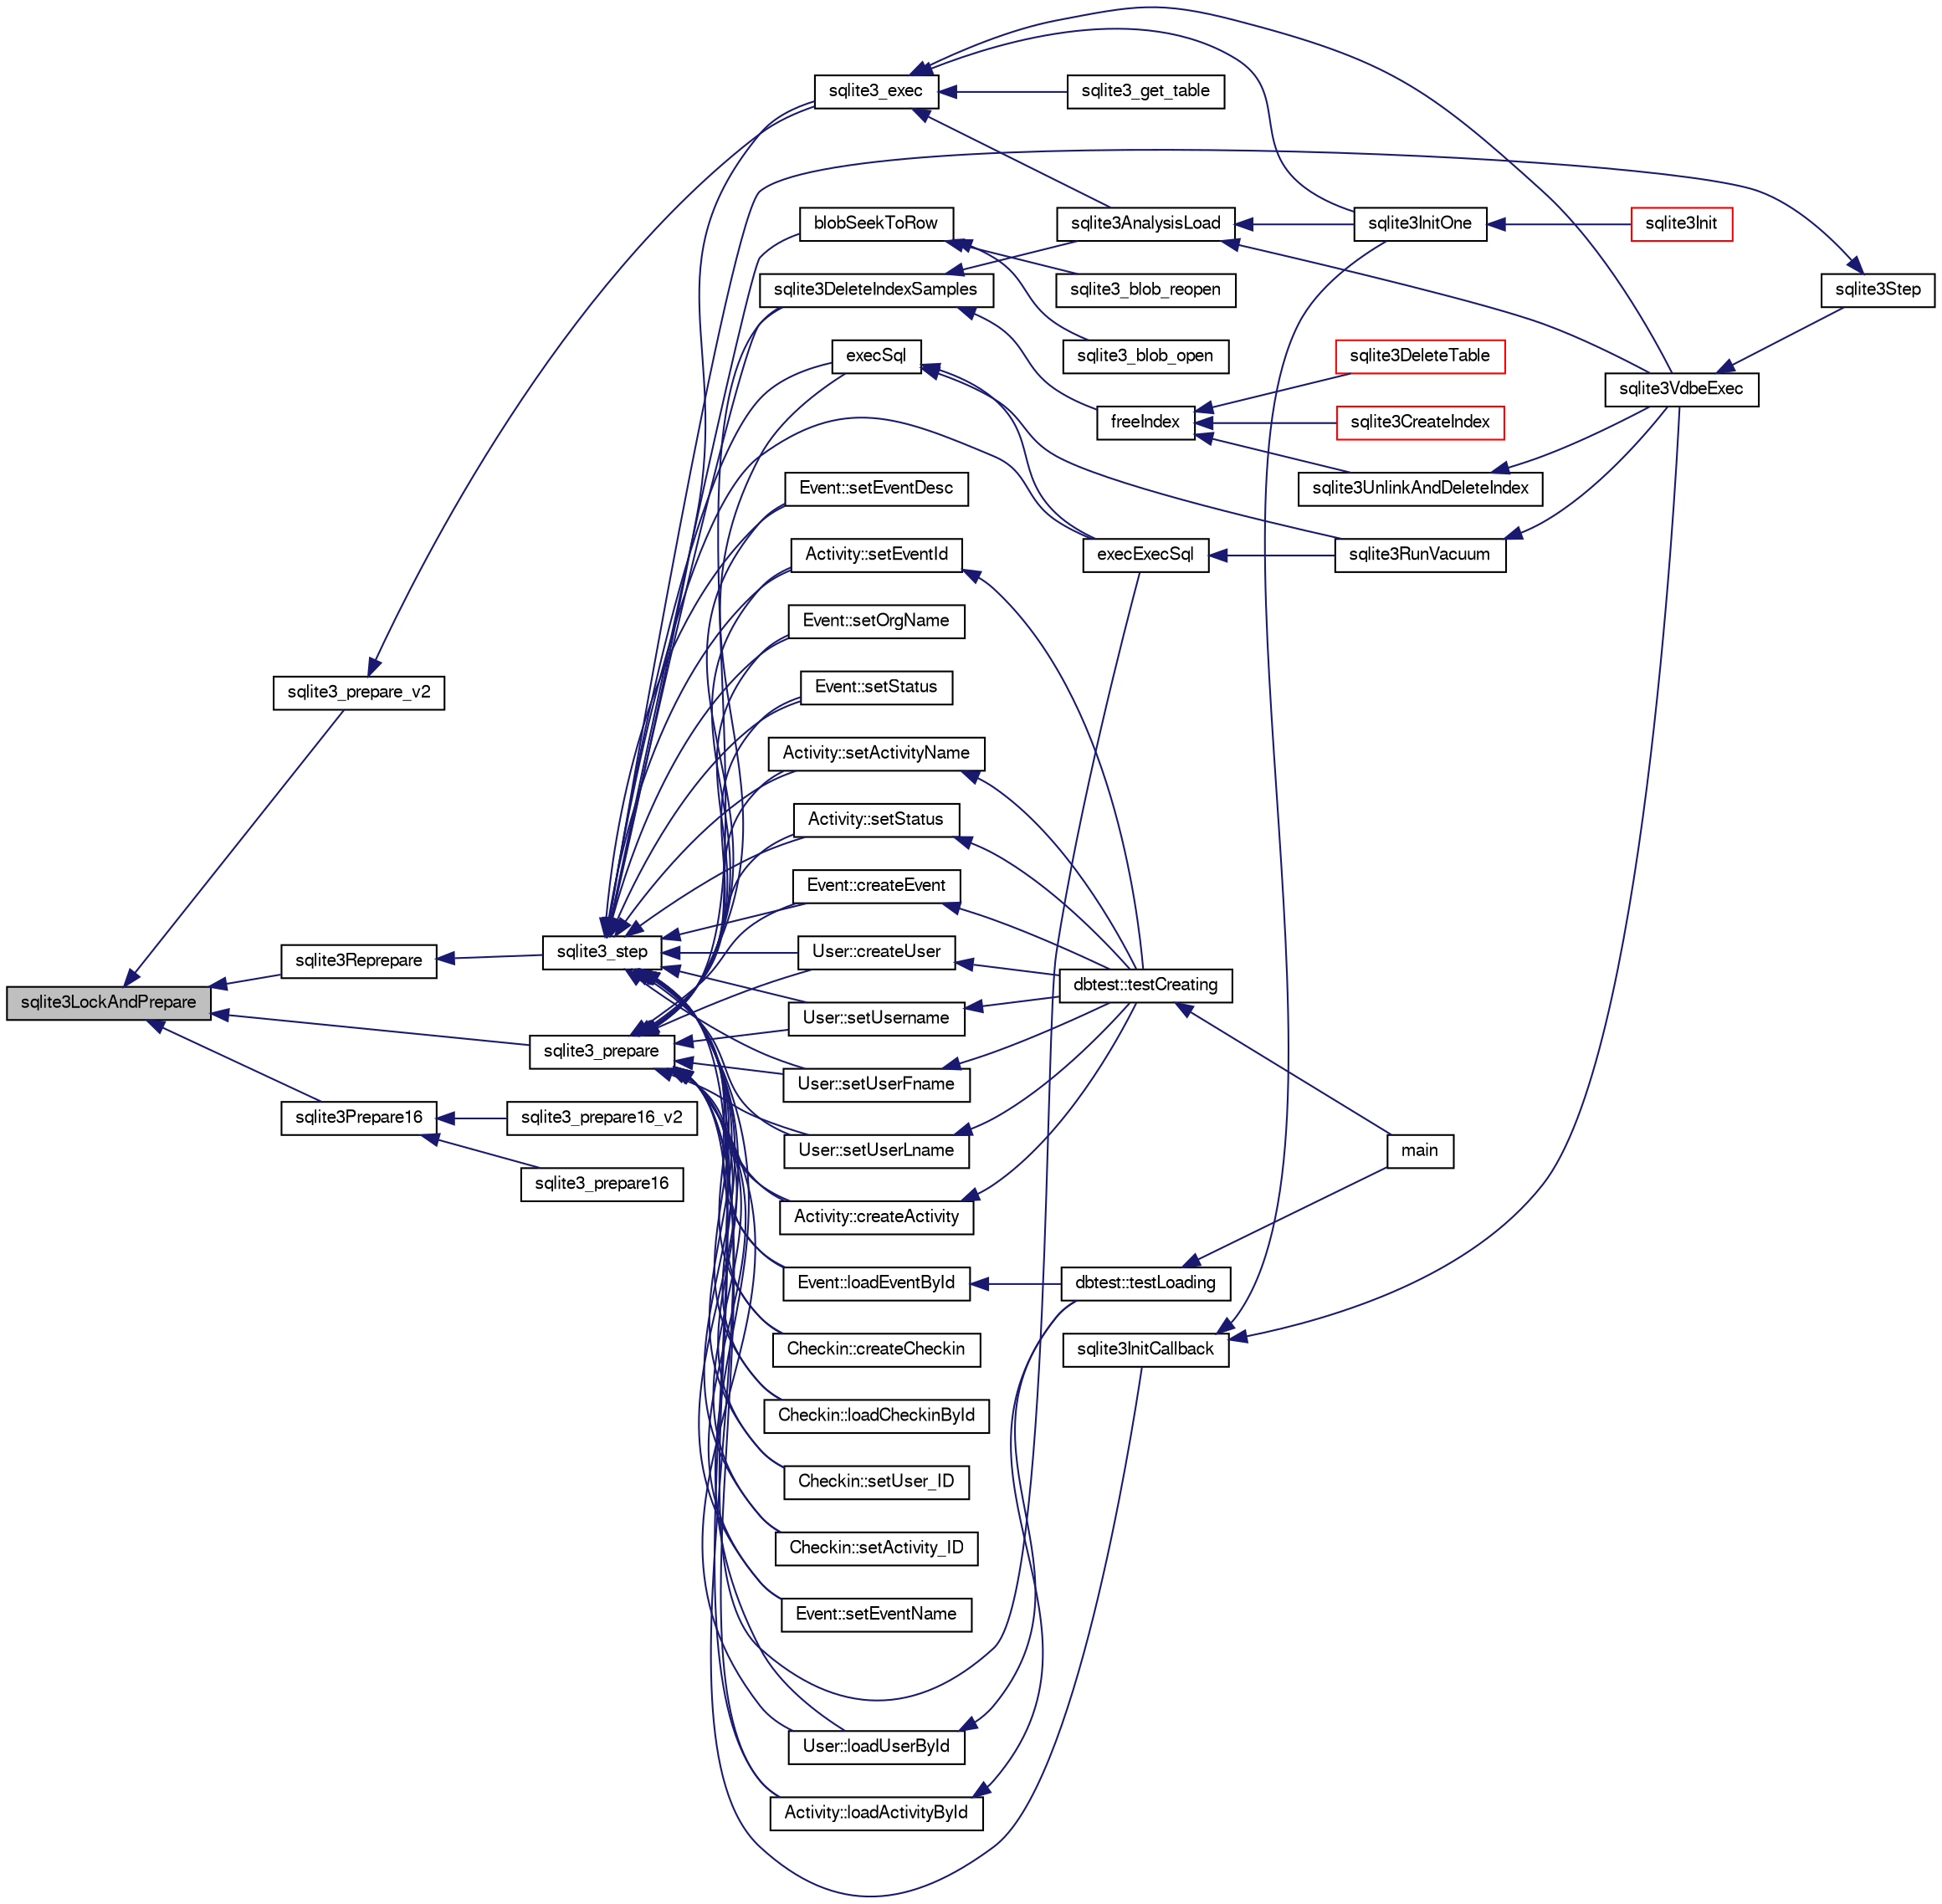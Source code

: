 digraph "sqlite3LockAndPrepare"
{
  edge [fontname="FreeSans",fontsize="10",labelfontname="FreeSans",labelfontsize="10"];
  node [fontname="FreeSans",fontsize="10",shape=record];
  rankdir="LR";
  Node580442 [label="sqlite3LockAndPrepare",height=0.2,width=0.4,color="black", fillcolor="grey75", style="filled", fontcolor="black"];
  Node580442 -> Node580443 [dir="back",color="midnightblue",fontsize="10",style="solid",fontname="FreeSans"];
  Node580443 [label="sqlite3Reprepare",height=0.2,width=0.4,color="black", fillcolor="white", style="filled",URL="$sqlite3_8c.html#a7e2f7299cc947d07e782f6ac561fa937"];
  Node580443 -> Node580444 [dir="back",color="midnightblue",fontsize="10",style="solid",fontname="FreeSans"];
  Node580444 [label="sqlite3_step",height=0.2,width=0.4,color="black", fillcolor="white", style="filled",URL="$sqlite3_8h.html#ac1e491ce36b7471eb28387f7d3c74334"];
  Node580444 -> Node580445 [dir="back",color="midnightblue",fontsize="10",style="solid",fontname="FreeSans"];
  Node580445 [label="Activity::createActivity",height=0.2,width=0.4,color="black", fillcolor="white", style="filled",URL="$classActivity.html#a813cc5e52c14ab49b39014c134e3425b"];
  Node580445 -> Node580446 [dir="back",color="midnightblue",fontsize="10",style="solid",fontname="FreeSans"];
  Node580446 [label="dbtest::testCreating",height=0.2,width=0.4,color="black", fillcolor="white", style="filled",URL="$classdbtest.html#a8193e88a7df657069c8a6bd09c8243b7"];
  Node580446 -> Node580447 [dir="back",color="midnightblue",fontsize="10",style="solid",fontname="FreeSans"];
  Node580447 [label="main",height=0.2,width=0.4,color="black", fillcolor="white", style="filled",URL="$test_8cpp.html#ae66f6b31b5ad750f1fe042a706a4e3d4"];
  Node580444 -> Node580448 [dir="back",color="midnightblue",fontsize="10",style="solid",fontname="FreeSans"];
  Node580448 [label="Activity::loadActivityById",height=0.2,width=0.4,color="black", fillcolor="white", style="filled",URL="$classActivity.html#abe4ffb4f08a47212ebf9013259d9e7fd"];
  Node580448 -> Node580449 [dir="back",color="midnightblue",fontsize="10",style="solid",fontname="FreeSans"];
  Node580449 [label="dbtest::testLoading",height=0.2,width=0.4,color="black", fillcolor="white", style="filled",URL="$classdbtest.html#a6f98d82a2c8e2b9040848763504ddae1"];
  Node580449 -> Node580447 [dir="back",color="midnightblue",fontsize="10",style="solid",fontname="FreeSans"];
  Node580444 -> Node580450 [dir="back",color="midnightblue",fontsize="10",style="solid",fontname="FreeSans"];
  Node580450 [label="Activity::setEventId",height=0.2,width=0.4,color="black", fillcolor="white", style="filled",URL="$classActivity.html#adb1d0fd0d08f473e068f0a4086bfa9ca"];
  Node580450 -> Node580446 [dir="back",color="midnightblue",fontsize="10",style="solid",fontname="FreeSans"];
  Node580444 -> Node580451 [dir="back",color="midnightblue",fontsize="10",style="solid",fontname="FreeSans"];
  Node580451 [label="Activity::setActivityName",height=0.2,width=0.4,color="black", fillcolor="white", style="filled",URL="$classActivity.html#a62dc3737b33915a36086f9dd26d16a81"];
  Node580451 -> Node580446 [dir="back",color="midnightblue",fontsize="10",style="solid",fontname="FreeSans"];
  Node580444 -> Node580452 [dir="back",color="midnightblue",fontsize="10",style="solid",fontname="FreeSans"];
  Node580452 [label="Activity::setStatus",height=0.2,width=0.4,color="black", fillcolor="white", style="filled",URL="$classActivity.html#af618135a7738f4d2a7ee147a8ef912ea"];
  Node580452 -> Node580446 [dir="back",color="midnightblue",fontsize="10",style="solid",fontname="FreeSans"];
  Node580444 -> Node580453 [dir="back",color="midnightblue",fontsize="10",style="solid",fontname="FreeSans"];
  Node580453 [label="Checkin::createCheckin",height=0.2,width=0.4,color="black", fillcolor="white", style="filled",URL="$classCheckin.html#a4e40acdf7fff0e607f6de4f24f3a163c"];
  Node580444 -> Node580454 [dir="back",color="midnightblue",fontsize="10",style="solid",fontname="FreeSans"];
  Node580454 [label="Checkin::loadCheckinById",height=0.2,width=0.4,color="black", fillcolor="white", style="filled",URL="$classCheckin.html#a3461f70ea6c68475225f2a07f78a21e0"];
  Node580444 -> Node580455 [dir="back",color="midnightblue",fontsize="10",style="solid",fontname="FreeSans"];
  Node580455 [label="Checkin::setUser_ID",height=0.2,width=0.4,color="black", fillcolor="white", style="filled",URL="$classCheckin.html#a76ab640f4f912876dbebf183db5359c6"];
  Node580444 -> Node580456 [dir="back",color="midnightblue",fontsize="10",style="solid",fontname="FreeSans"];
  Node580456 [label="Checkin::setActivity_ID",height=0.2,width=0.4,color="black", fillcolor="white", style="filled",URL="$classCheckin.html#ab2ff3ec2604ec73a42af25874a00b232"];
  Node580444 -> Node580457 [dir="back",color="midnightblue",fontsize="10",style="solid",fontname="FreeSans"];
  Node580457 [label="Event::createEvent",height=0.2,width=0.4,color="black", fillcolor="white", style="filled",URL="$classEvent.html#a77adb9f4a46ffb32c2d931f0691f5903"];
  Node580457 -> Node580446 [dir="back",color="midnightblue",fontsize="10",style="solid",fontname="FreeSans"];
  Node580444 -> Node580458 [dir="back",color="midnightblue",fontsize="10",style="solid",fontname="FreeSans"];
  Node580458 [label="Event::loadEventById",height=0.2,width=0.4,color="black", fillcolor="white", style="filled",URL="$classEvent.html#afa66cea33f722dbeecb69cc98fdea055"];
  Node580458 -> Node580449 [dir="back",color="midnightblue",fontsize="10",style="solid",fontname="FreeSans"];
  Node580444 -> Node580459 [dir="back",color="midnightblue",fontsize="10",style="solid",fontname="FreeSans"];
  Node580459 [label="Event::setEventName",height=0.2,width=0.4,color="black", fillcolor="white", style="filled",URL="$classEvent.html#a10596b6ca077df05184e30d62b08729d"];
  Node580444 -> Node580460 [dir="back",color="midnightblue",fontsize="10",style="solid",fontname="FreeSans"];
  Node580460 [label="Event::setEventDesc",height=0.2,width=0.4,color="black", fillcolor="white", style="filled",URL="$classEvent.html#ae36b8377dcae792f1c5c4726024c981b"];
  Node580444 -> Node580461 [dir="back",color="midnightblue",fontsize="10",style="solid",fontname="FreeSans"];
  Node580461 [label="Event::setOrgName",height=0.2,width=0.4,color="black", fillcolor="white", style="filled",URL="$classEvent.html#a19aac0f776bd764563a54977656cf680"];
  Node580444 -> Node580462 [dir="back",color="midnightblue",fontsize="10",style="solid",fontname="FreeSans"];
  Node580462 [label="Event::setStatus",height=0.2,width=0.4,color="black", fillcolor="white", style="filled",URL="$classEvent.html#ab0a6b9285af0f4172eb841e2b80f8972"];
  Node580444 -> Node580463 [dir="back",color="midnightblue",fontsize="10",style="solid",fontname="FreeSans"];
  Node580463 [label="blobSeekToRow",height=0.2,width=0.4,color="black", fillcolor="white", style="filled",URL="$sqlite3_8c.html#afff57e13332b98c8a44a7cebe38962ab"];
  Node580463 -> Node580464 [dir="back",color="midnightblue",fontsize="10",style="solid",fontname="FreeSans"];
  Node580464 [label="sqlite3_blob_open",height=0.2,width=0.4,color="black", fillcolor="white", style="filled",URL="$sqlite3_8h.html#adb8ad839a5bdd62a43785132bc7dd518"];
  Node580463 -> Node580465 [dir="back",color="midnightblue",fontsize="10",style="solid",fontname="FreeSans"];
  Node580465 [label="sqlite3_blob_reopen",height=0.2,width=0.4,color="black", fillcolor="white", style="filled",URL="$sqlite3_8h.html#abc77c24fdc0150138490359a94360f7e"];
  Node580444 -> Node580466 [dir="back",color="midnightblue",fontsize="10",style="solid",fontname="FreeSans"];
  Node580466 [label="sqlite3DeleteIndexSamples",height=0.2,width=0.4,color="black", fillcolor="white", style="filled",URL="$sqlite3_8c.html#aaeda0302fbf61397ec009f65bed047ef"];
  Node580466 -> Node580467 [dir="back",color="midnightblue",fontsize="10",style="solid",fontname="FreeSans"];
  Node580467 [label="sqlite3AnalysisLoad",height=0.2,width=0.4,color="black", fillcolor="white", style="filled",URL="$sqlite3_8c.html#a48a2301c27e1d3d68708b9b8761b5a01"];
  Node580467 -> Node580468 [dir="back",color="midnightblue",fontsize="10",style="solid",fontname="FreeSans"];
  Node580468 [label="sqlite3VdbeExec",height=0.2,width=0.4,color="black", fillcolor="white", style="filled",URL="$sqlite3_8c.html#a8ce40a614bdc56719c4d642b1e4dfb21"];
  Node580468 -> Node580469 [dir="back",color="midnightblue",fontsize="10",style="solid",fontname="FreeSans"];
  Node580469 [label="sqlite3Step",height=0.2,width=0.4,color="black", fillcolor="white", style="filled",URL="$sqlite3_8c.html#a3f2872e873e2758a4beedad1d5113554"];
  Node580469 -> Node580444 [dir="back",color="midnightblue",fontsize="10",style="solid",fontname="FreeSans"];
  Node580467 -> Node580470 [dir="back",color="midnightblue",fontsize="10",style="solid",fontname="FreeSans"];
  Node580470 [label="sqlite3InitOne",height=0.2,width=0.4,color="black", fillcolor="white", style="filled",URL="$sqlite3_8c.html#ac4318b25df65269906b0379251fe9b85"];
  Node580470 -> Node580471 [dir="back",color="midnightblue",fontsize="10",style="solid",fontname="FreeSans"];
  Node580471 [label="sqlite3Init",height=0.2,width=0.4,color="red", fillcolor="white", style="filled",URL="$sqlite3_8c.html#aed74e3dc765631a833f522f425ff5a48"];
  Node580466 -> Node580571 [dir="back",color="midnightblue",fontsize="10",style="solid",fontname="FreeSans"];
  Node580571 [label="freeIndex",height=0.2,width=0.4,color="black", fillcolor="white", style="filled",URL="$sqlite3_8c.html#a00907c99c18d5bcb9d0b38c077146c31"];
  Node580571 -> Node580572 [dir="back",color="midnightblue",fontsize="10",style="solid",fontname="FreeSans"];
  Node580572 [label="sqlite3UnlinkAndDeleteIndex",height=0.2,width=0.4,color="black", fillcolor="white", style="filled",URL="$sqlite3_8c.html#a889f2dcb438c56db37a6d61e9f25e244"];
  Node580572 -> Node580468 [dir="back",color="midnightblue",fontsize="10",style="solid",fontname="FreeSans"];
  Node580571 -> Node580573 [dir="back",color="midnightblue",fontsize="10",style="solid",fontname="FreeSans"];
  Node580573 [label="sqlite3DeleteTable",height=0.2,width=0.4,color="red", fillcolor="white", style="filled",URL="$sqlite3_8c.html#a7fd3d507375a381a3807f92735318973"];
  Node580571 -> Node580483 [dir="back",color="midnightblue",fontsize="10",style="solid",fontname="FreeSans"];
  Node580483 [label="sqlite3CreateIndex",height=0.2,width=0.4,color="red", fillcolor="white", style="filled",URL="$sqlite3_8c.html#a8dbe5e590ab6c58a8c45f34f7c81e825"];
  Node580444 -> Node580655 [dir="back",color="midnightblue",fontsize="10",style="solid",fontname="FreeSans"];
  Node580655 [label="sqlite3_exec",height=0.2,width=0.4,color="black", fillcolor="white", style="filled",URL="$sqlite3_8h.html#a97487ec8150e0bcc8fa392ab8f0e24db"];
  Node580655 -> Node580468 [dir="back",color="midnightblue",fontsize="10",style="solid",fontname="FreeSans"];
  Node580655 -> Node580467 [dir="back",color="midnightblue",fontsize="10",style="solid",fontname="FreeSans"];
  Node580655 -> Node580470 [dir="back",color="midnightblue",fontsize="10",style="solid",fontname="FreeSans"];
  Node580655 -> Node580656 [dir="back",color="midnightblue",fontsize="10",style="solid",fontname="FreeSans"];
  Node580656 [label="sqlite3_get_table",height=0.2,width=0.4,color="black", fillcolor="white", style="filled",URL="$sqlite3_8h.html#a5effeac4e12df57beaa35c5be1f61579"];
  Node580444 -> Node580658 [dir="back",color="midnightblue",fontsize="10",style="solid",fontname="FreeSans"];
  Node580658 [label="execSql",height=0.2,width=0.4,color="black", fillcolor="white", style="filled",URL="$sqlite3_8c.html#a7d16651b98a110662f4c265eff0246cb"];
  Node580658 -> Node580659 [dir="back",color="midnightblue",fontsize="10",style="solid",fontname="FreeSans"];
  Node580659 [label="execExecSql",height=0.2,width=0.4,color="black", fillcolor="white", style="filled",URL="$sqlite3_8c.html#ac1be09a6c047f21133d16378d301e0d4"];
  Node580659 -> Node580641 [dir="back",color="midnightblue",fontsize="10",style="solid",fontname="FreeSans"];
  Node580641 [label="sqlite3RunVacuum",height=0.2,width=0.4,color="black", fillcolor="white", style="filled",URL="$sqlite3_8c.html#a5e83ddc7b3e7e8e79ad5d1fc92de1d2f"];
  Node580641 -> Node580468 [dir="back",color="midnightblue",fontsize="10",style="solid",fontname="FreeSans"];
  Node580658 -> Node580641 [dir="back",color="midnightblue",fontsize="10",style="solid",fontname="FreeSans"];
  Node580444 -> Node580659 [dir="back",color="midnightblue",fontsize="10",style="solid",fontname="FreeSans"];
  Node580444 -> Node580661 [dir="back",color="midnightblue",fontsize="10",style="solid",fontname="FreeSans"];
  Node580661 [label="User::createUser",height=0.2,width=0.4,color="black", fillcolor="white", style="filled",URL="$classUser.html#a22ed673939e8cc0a136130b809bba513"];
  Node580661 -> Node580446 [dir="back",color="midnightblue",fontsize="10",style="solid",fontname="FreeSans"];
  Node580444 -> Node580694 [dir="back",color="midnightblue",fontsize="10",style="solid",fontname="FreeSans"];
  Node580694 [label="User::loadUserById",height=0.2,width=0.4,color="black", fillcolor="white", style="filled",URL="$classUser.html#a863377665b7fb83c5547dcf9727f5092"];
  Node580694 -> Node580449 [dir="back",color="midnightblue",fontsize="10",style="solid",fontname="FreeSans"];
  Node580444 -> Node580695 [dir="back",color="midnightblue",fontsize="10",style="solid",fontname="FreeSans"];
  Node580695 [label="User::setUsername",height=0.2,width=0.4,color="black", fillcolor="white", style="filled",URL="$classUser.html#aa0497022a136cb78de785b0a39ae60b1"];
  Node580695 -> Node580446 [dir="back",color="midnightblue",fontsize="10",style="solid",fontname="FreeSans"];
  Node580444 -> Node580696 [dir="back",color="midnightblue",fontsize="10",style="solid",fontname="FreeSans"];
  Node580696 [label="User::setUserFname",height=0.2,width=0.4,color="black", fillcolor="white", style="filled",URL="$classUser.html#a72657eb55cd0ca437b4841a43f19912f"];
  Node580696 -> Node580446 [dir="back",color="midnightblue",fontsize="10",style="solid",fontname="FreeSans"];
  Node580444 -> Node580697 [dir="back",color="midnightblue",fontsize="10",style="solid",fontname="FreeSans"];
  Node580697 [label="User::setUserLname",height=0.2,width=0.4,color="black", fillcolor="white", style="filled",URL="$classUser.html#aa25973387e5afe1aa6f60dd6545e33b5"];
  Node580697 -> Node580446 [dir="back",color="midnightblue",fontsize="10",style="solid",fontname="FreeSans"];
  Node580442 -> Node580698 [dir="back",color="midnightblue",fontsize="10",style="solid",fontname="FreeSans"];
  Node580698 [label="sqlite3_prepare",height=0.2,width=0.4,color="black", fillcolor="white", style="filled",URL="$sqlite3_8h.html#a8c39e7b9dbeff01f0a399b46d4b29f1c"];
  Node580698 -> Node580445 [dir="back",color="midnightblue",fontsize="10",style="solid",fontname="FreeSans"];
  Node580698 -> Node580448 [dir="back",color="midnightblue",fontsize="10",style="solid",fontname="FreeSans"];
  Node580698 -> Node580450 [dir="back",color="midnightblue",fontsize="10",style="solid",fontname="FreeSans"];
  Node580698 -> Node580451 [dir="back",color="midnightblue",fontsize="10",style="solid",fontname="FreeSans"];
  Node580698 -> Node580452 [dir="back",color="midnightblue",fontsize="10",style="solid",fontname="FreeSans"];
  Node580698 -> Node580453 [dir="back",color="midnightblue",fontsize="10",style="solid",fontname="FreeSans"];
  Node580698 -> Node580454 [dir="back",color="midnightblue",fontsize="10",style="solid",fontname="FreeSans"];
  Node580698 -> Node580455 [dir="back",color="midnightblue",fontsize="10",style="solid",fontname="FreeSans"];
  Node580698 -> Node580456 [dir="back",color="midnightblue",fontsize="10",style="solid",fontname="FreeSans"];
  Node580698 -> Node580457 [dir="back",color="midnightblue",fontsize="10",style="solid",fontname="FreeSans"];
  Node580698 -> Node580458 [dir="back",color="midnightblue",fontsize="10",style="solid",fontname="FreeSans"];
  Node580698 -> Node580459 [dir="back",color="midnightblue",fontsize="10",style="solid",fontname="FreeSans"];
  Node580698 -> Node580460 [dir="back",color="midnightblue",fontsize="10",style="solid",fontname="FreeSans"];
  Node580698 -> Node580461 [dir="back",color="midnightblue",fontsize="10",style="solid",fontname="FreeSans"];
  Node580698 -> Node580462 [dir="back",color="midnightblue",fontsize="10",style="solid",fontname="FreeSans"];
  Node580698 -> Node580466 [dir="back",color="midnightblue",fontsize="10",style="solid",fontname="FreeSans"];
  Node580698 -> Node580651 [dir="back",color="midnightblue",fontsize="10",style="solid",fontname="FreeSans"];
  Node580651 [label="sqlite3InitCallback",height=0.2,width=0.4,color="black", fillcolor="white", style="filled",URL="$sqlite3_8c.html#a5183ff3c8b5311c7332250013ee018b3"];
  Node580651 -> Node580468 [dir="back",color="midnightblue",fontsize="10",style="solid",fontname="FreeSans"];
  Node580651 -> Node580470 [dir="back",color="midnightblue",fontsize="10",style="solid",fontname="FreeSans"];
  Node580698 -> Node580658 [dir="back",color="midnightblue",fontsize="10",style="solid",fontname="FreeSans"];
  Node580698 -> Node580659 [dir="back",color="midnightblue",fontsize="10",style="solid",fontname="FreeSans"];
  Node580698 -> Node580661 [dir="back",color="midnightblue",fontsize="10",style="solid",fontname="FreeSans"];
  Node580698 -> Node580694 [dir="back",color="midnightblue",fontsize="10",style="solid",fontname="FreeSans"];
  Node580698 -> Node580695 [dir="back",color="midnightblue",fontsize="10",style="solid",fontname="FreeSans"];
  Node580698 -> Node580696 [dir="back",color="midnightblue",fontsize="10",style="solid",fontname="FreeSans"];
  Node580698 -> Node580697 [dir="back",color="midnightblue",fontsize="10",style="solid",fontname="FreeSans"];
  Node580442 -> Node580699 [dir="back",color="midnightblue",fontsize="10",style="solid",fontname="FreeSans"];
  Node580699 [label="sqlite3_prepare_v2",height=0.2,width=0.4,color="black", fillcolor="white", style="filled",URL="$sqlite3_8h.html#a85d4203bb54c984c5325c2f5b3664985"];
  Node580699 -> Node580655 [dir="back",color="midnightblue",fontsize="10",style="solid",fontname="FreeSans"];
  Node580442 -> Node580700 [dir="back",color="midnightblue",fontsize="10",style="solid",fontname="FreeSans"];
  Node580700 [label="sqlite3Prepare16",height=0.2,width=0.4,color="black", fillcolor="white", style="filled",URL="$sqlite3_8c.html#a5842e6724b91885125f83c438da1f15b"];
  Node580700 -> Node580701 [dir="back",color="midnightblue",fontsize="10",style="solid",fontname="FreeSans"];
  Node580701 [label="sqlite3_prepare16",height=0.2,width=0.4,color="black", fillcolor="white", style="filled",URL="$sqlite3_8h.html#ad1651e0e1c121ec4027dbd419eb8daca"];
  Node580700 -> Node580702 [dir="back",color="midnightblue",fontsize="10",style="solid",fontname="FreeSans"];
  Node580702 [label="sqlite3_prepare16_v2",height=0.2,width=0.4,color="black", fillcolor="white", style="filled",URL="$sqlite3_8h.html#ad1768867c1e3f150ebafb122c244a228"];
}
